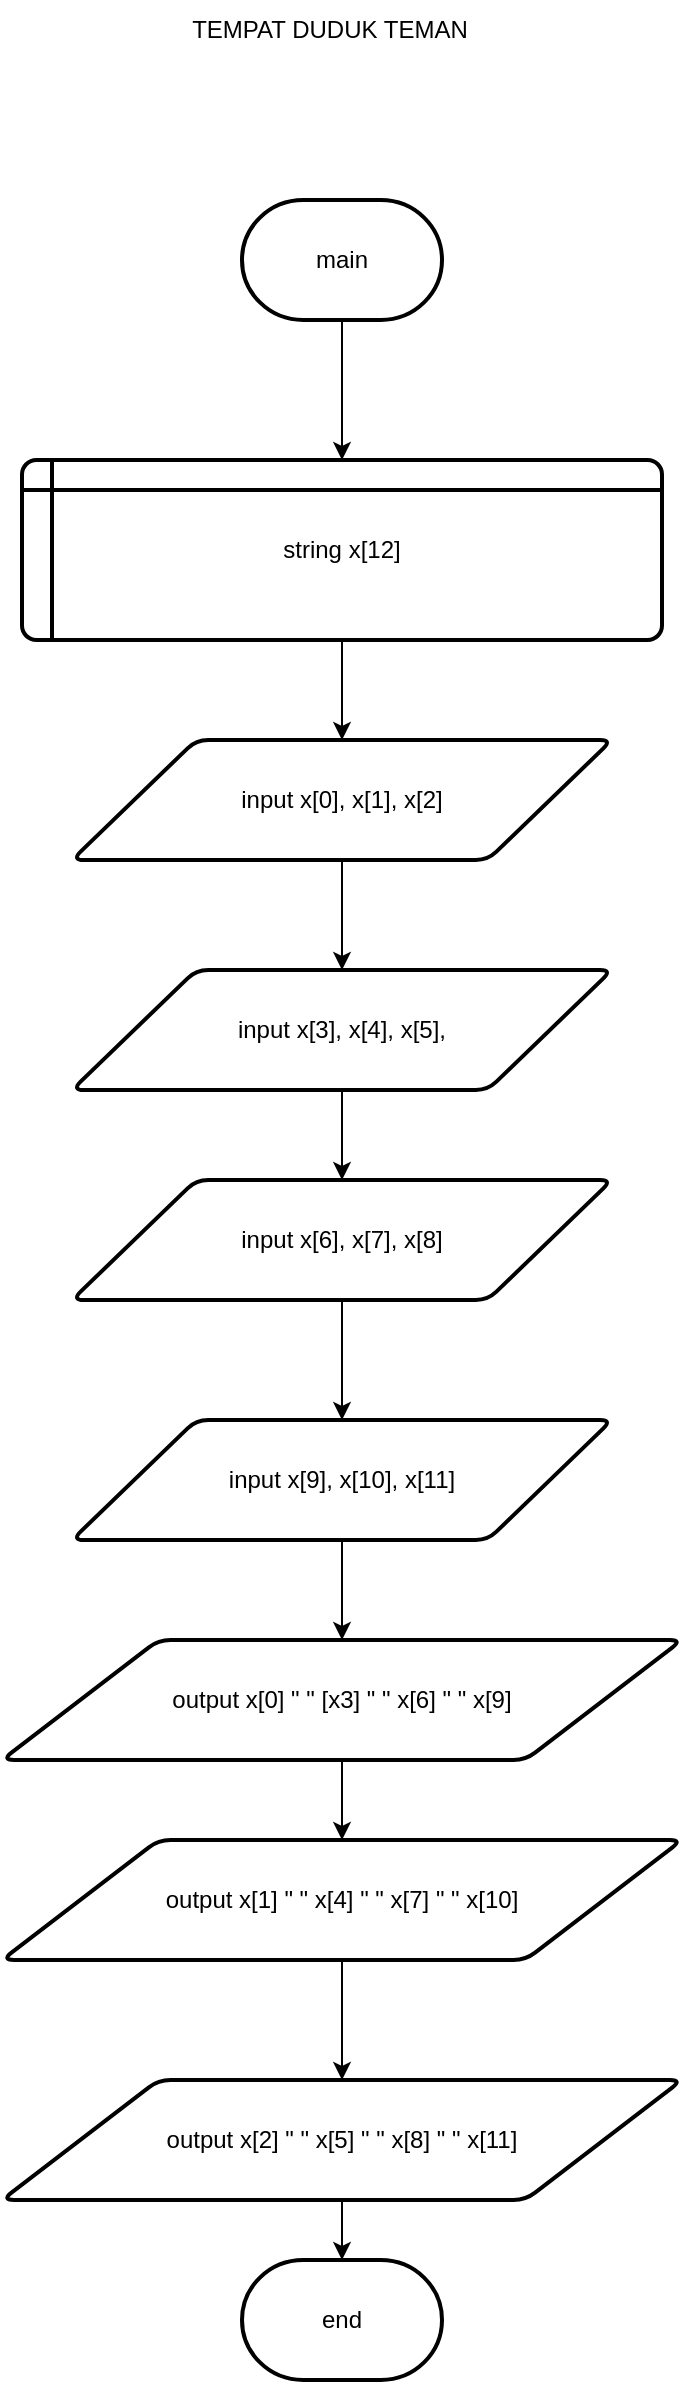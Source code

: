 <mxfile version="21.8.1" type="device">
  <diagram name="Halaman-1" id="YVMOfu61OWB10dtSsKAs">
    <mxGraphModel dx="1050" dy="1735" grid="1" gridSize="10" guides="1" tooltips="1" connect="1" arrows="1" fold="1" page="1" pageScale="1" pageWidth="827" pageHeight="1169" math="0" shadow="0">
      <root>
        <mxCell id="0" />
        <mxCell id="1" parent="0" />
        <mxCell id="_8viF4WOqYKNe5bboc3g-1" value="" style="edgeStyle=orthogonalEdgeStyle;rounded=0;orthogonalLoop=1;jettySize=auto;html=1;" parent="1" source="Q_9ZmbpK_KxnR1_bIIcT-1" target="Q_9ZmbpK_KxnR1_bIIcT-5" edge="1">
          <mxGeometry relative="1" as="geometry" />
        </mxCell>
        <mxCell id="Q_9ZmbpK_KxnR1_bIIcT-1" value="main" style="strokeWidth=2;html=1;shape=mxgraph.flowchart.terminator;whiteSpace=wrap;" parent="1" vertex="1">
          <mxGeometry x="370" y="-970" width="100" height="60" as="geometry" />
        </mxCell>
        <mxCell id="Q_9ZmbpK_KxnR1_bIIcT-11" value="" style="edgeStyle=orthogonalEdgeStyle;rounded=0;orthogonalLoop=1;jettySize=auto;html=1;" parent="1" source="Q_9ZmbpK_KxnR1_bIIcT-5" target="Q_9ZmbpK_KxnR1_bIIcT-7" edge="1">
          <mxGeometry relative="1" as="geometry" />
        </mxCell>
        <mxCell id="Q_9ZmbpK_KxnR1_bIIcT-5" value="string x[12]" style="shape=internalStorage;whiteSpace=wrap;html=1;dx=15;dy=15;rounded=1;arcSize=8;strokeWidth=2;" parent="1" vertex="1">
          <mxGeometry x="260" y="-840" width="320" height="90" as="geometry" />
        </mxCell>
        <mxCell id="Q_9ZmbpK_KxnR1_bIIcT-12" value="" style="edgeStyle=orthogonalEdgeStyle;rounded=0;orthogonalLoop=1;jettySize=auto;html=1;" parent="1" source="Q_9ZmbpK_KxnR1_bIIcT-7" target="Q_9ZmbpK_KxnR1_bIIcT-8" edge="1">
          <mxGeometry relative="1" as="geometry" />
        </mxCell>
        <mxCell id="Q_9ZmbpK_KxnR1_bIIcT-7" value="input x[0], x[1], x[2]" style="shape=parallelogram;html=1;strokeWidth=2;perimeter=parallelogramPerimeter;whiteSpace=wrap;rounded=1;arcSize=12;size=0.23;" parent="1" vertex="1">
          <mxGeometry x="285" y="-700" width="270" height="60" as="geometry" />
        </mxCell>
        <mxCell id="Q_9ZmbpK_KxnR1_bIIcT-13" value="" style="edgeStyle=orthogonalEdgeStyle;rounded=0;orthogonalLoop=1;jettySize=auto;html=1;" parent="1" source="Q_9ZmbpK_KxnR1_bIIcT-8" target="Q_9ZmbpK_KxnR1_bIIcT-9" edge="1">
          <mxGeometry relative="1" as="geometry" />
        </mxCell>
        <mxCell id="Q_9ZmbpK_KxnR1_bIIcT-8" value="input x[3], x[4], x[5]," style="shape=parallelogram;html=1;strokeWidth=2;perimeter=parallelogramPerimeter;whiteSpace=wrap;rounded=1;arcSize=12;size=0.23;" parent="1" vertex="1">
          <mxGeometry x="285" y="-585" width="270" height="60" as="geometry" />
        </mxCell>
        <mxCell id="Q_9ZmbpK_KxnR1_bIIcT-14" value="" style="edgeStyle=orthogonalEdgeStyle;rounded=0;orthogonalLoop=1;jettySize=auto;html=1;" parent="1" source="Q_9ZmbpK_KxnR1_bIIcT-9" target="Q_9ZmbpK_KxnR1_bIIcT-10" edge="1">
          <mxGeometry relative="1" as="geometry" />
        </mxCell>
        <mxCell id="Q_9ZmbpK_KxnR1_bIIcT-9" value="input x[6], x[7], x[8]" style="shape=parallelogram;html=1;strokeWidth=2;perimeter=parallelogramPerimeter;whiteSpace=wrap;rounded=1;arcSize=12;size=0.23;" parent="1" vertex="1">
          <mxGeometry x="285" y="-480" width="270" height="60" as="geometry" />
        </mxCell>
        <mxCell id="Q_9ZmbpK_KxnR1_bIIcT-18" value="" style="edgeStyle=orthogonalEdgeStyle;rounded=0;orthogonalLoop=1;jettySize=auto;html=1;" parent="1" source="Q_9ZmbpK_KxnR1_bIIcT-10" target="Q_9ZmbpK_KxnR1_bIIcT-15" edge="1">
          <mxGeometry relative="1" as="geometry" />
        </mxCell>
        <mxCell id="Q_9ZmbpK_KxnR1_bIIcT-10" value="input x[9], x[10], x[11]" style="shape=parallelogram;html=1;strokeWidth=2;perimeter=parallelogramPerimeter;whiteSpace=wrap;rounded=1;arcSize=12;size=0.23;" parent="1" vertex="1">
          <mxGeometry x="285" y="-360" width="270" height="60" as="geometry" />
        </mxCell>
        <mxCell id="Q_9ZmbpK_KxnR1_bIIcT-19" value="" style="edgeStyle=orthogonalEdgeStyle;rounded=0;orthogonalLoop=1;jettySize=auto;html=1;" parent="1" source="Q_9ZmbpK_KxnR1_bIIcT-15" target="Q_9ZmbpK_KxnR1_bIIcT-16" edge="1">
          <mxGeometry relative="1" as="geometry" />
        </mxCell>
        <mxCell id="Q_9ZmbpK_KxnR1_bIIcT-15" value="output x[0] &quot; &quot; [x3] &quot; &quot; x[6] &quot; &quot; x[9]" style="shape=parallelogram;html=1;strokeWidth=2;perimeter=parallelogramPerimeter;whiteSpace=wrap;rounded=1;arcSize=12;size=0.23;" parent="1" vertex="1">
          <mxGeometry x="250" y="-250" width="340" height="60" as="geometry" />
        </mxCell>
        <mxCell id="Q_9ZmbpK_KxnR1_bIIcT-20" value="" style="edgeStyle=orthogonalEdgeStyle;rounded=0;orthogonalLoop=1;jettySize=auto;html=1;" parent="1" source="Q_9ZmbpK_KxnR1_bIIcT-16" target="Q_9ZmbpK_KxnR1_bIIcT-17" edge="1">
          <mxGeometry relative="1" as="geometry" />
        </mxCell>
        <mxCell id="Q_9ZmbpK_KxnR1_bIIcT-16" value="output x[1] &quot; &quot; x[4] &quot; &quot; x[7] &quot; &quot; x[10]" style="shape=parallelogram;html=1;strokeWidth=2;perimeter=parallelogramPerimeter;whiteSpace=wrap;rounded=1;arcSize=12;size=0.23;" parent="1" vertex="1">
          <mxGeometry x="250" y="-150" width="340" height="60" as="geometry" />
        </mxCell>
        <mxCell id="Q_9ZmbpK_KxnR1_bIIcT-30" value="" style="edgeStyle=orthogonalEdgeStyle;rounded=0;orthogonalLoop=1;jettySize=auto;html=1;" parent="1" source="Q_9ZmbpK_KxnR1_bIIcT-17" edge="1">
          <mxGeometry relative="1" as="geometry">
            <mxPoint x="420" y="60.0" as="targetPoint" />
          </mxGeometry>
        </mxCell>
        <mxCell id="Q_9ZmbpK_KxnR1_bIIcT-17" value="output x[2] &quot; &quot; x[5] &quot; &quot; x[8] &quot; &quot; x[11]" style="shape=parallelogram;html=1;strokeWidth=2;perimeter=parallelogramPerimeter;whiteSpace=wrap;rounded=1;arcSize=12;size=0.23;" parent="1" vertex="1">
          <mxGeometry x="250" y="-30" width="340" height="60" as="geometry" />
        </mxCell>
        <mxCell id="_8viF4WOqYKNe5bboc3g-2" value="end" style="strokeWidth=2;html=1;shape=mxgraph.flowchart.terminator;whiteSpace=wrap;" parent="1" vertex="1">
          <mxGeometry x="370" y="60" width="100" height="60" as="geometry" />
        </mxCell>
        <mxCell id="_8viF4WOqYKNe5bboc3g-3" value="TEMPAT DUDUK TEMAN" style="text;html=1;strokeColor=none;fillColor=none;align=center;verticalAlign=middle;whiteSpace=wrap;rounded=0;" parent="1" vertex="1">
          <mxGeometry x="326" y="-1070" width="176" height="30" as="geometry" />
        </mxCell>
      </root>
    </mxGraphModel>
  </diagram>
</mxfile>
